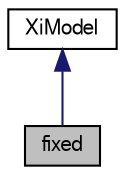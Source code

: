 digraph "fixed"
{
  bgcolor="transparent";
  edge [fontname="FreeSans",fontsize="10",labelfontname="FreeSans",labelfontsize="10"];
  node [fontname="FreeSans",fontsize="10",shape=record];
  Node0 [label="fixed",height=0.2,width=0.4,color="black", fillcolor="grey75", style="filled", fontcolor="black"];
  Node1 -> Node0 [dir="back",color="midnightblue",fontsize="10",style="solid",fontname="FreeSans"];
  Node1 [label="XiModel",height=0.2,width=0.4,color="black",URL="$a31882.html",tooltip="Base-class for all Xi models used by the b-Xi combustion model. See Technical Report SH/RE/01R for de..."];
}
